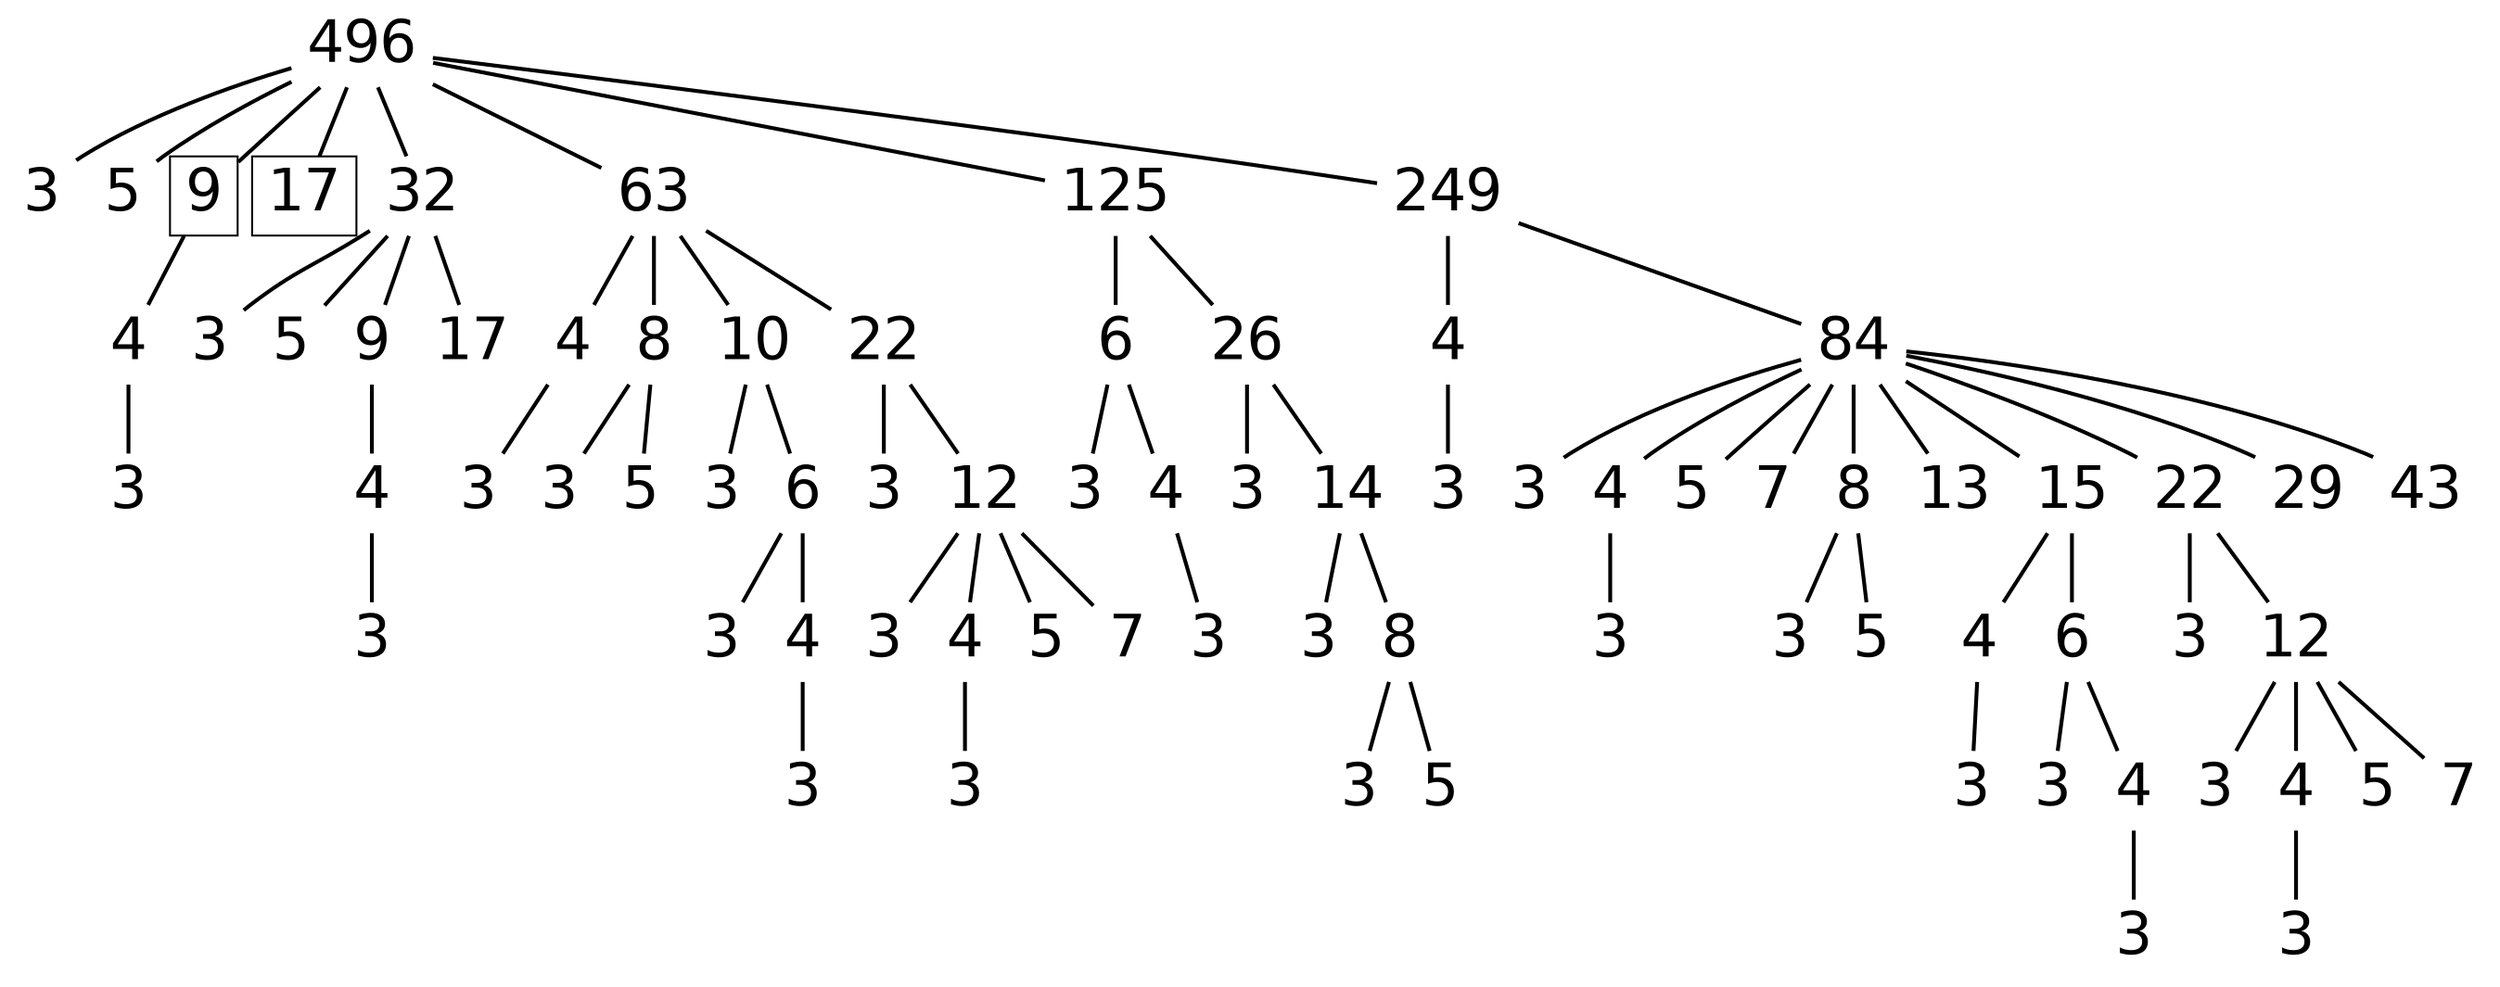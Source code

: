 digraph graph_name {
 graph[nodesep = 0.1];
 edge[dir=none, style=bold];
 node[ fontname = "Helvetica", shape = plaintext, width = 0.25, height = 0.25, fontsize=30];
s496;
s496_3;
s496_5;
s496_9;
s496_9_4;
s496_9_4_3;
s496_17;
s496_32;
s496_32_3;
s496_32_5;
s496_32_9;
s496_32_9_4;
s496_32_9_4_3;
s496_32_17;
s496_63;
s496_63_4;
s496_63_4_3;
s496_63_8;
s496_63_8_3;
s496_63_8_5;
s496_63_10;
s496_63_10_3;
s496_63_10_6;
s496_63_10_6_3;
s496_63_10_6_4;
s496_63_10_6_4_3;
s496_63_22;
s496_63_22_3;
s496_63_22_12;
s496_63_22_12_3;
s496_63_22_12_4;
s496_63_22_12_4_3;
s496_63_22_12_5;
s496_63_22_12_7;
s496_125;
s496_125_6;
s496_125_6_3;
s496_125_6_4;
s496_125_6_4_3;
s496_125_26;
s496_125_26_3;
s496_125_26_14;
s496_125_26_14_3;
s496_125_26_14_8;
s496_125_26_14_8_3;
s496_125_26_14_8_5;
s496_249;
s496_249_4;
s496_249_4_3;
s496_249_84;
s496_249_84_3;
s496_249_84_4;
s496_249_84_4_3;
s496_249_84_5;
s496_249_84_7;
s496_249_84_8;
s496_249_84_8_3;
s496_249_84_8_5;
s496_249_84_13;
s496_249_84_15;
s496_249_84_15_4;
s496_249_84_15_4_3;
s496_249_84_15_6;
s496_249_84_15_6_3;
s496_249_84_15_6_4;
s496_249_84_15_6_4_3;
s496_249_84_22;
s496_249_84_22_3;
s496_249_84_22_12;
s496_249_84_22_12_3;
s496_249_84_22_12_4;
s496_249_84_22_12_4_3;
s496_249_84_22_12_5;
s496_249_84_22_12_7;
s496_249_84_29;
s496_249_84_43;
s496[label="496" ];
s496->s496_3;
s496_3[label="3" ];
s496->s496_5;
s496_5[label="5" ];
s496->s496_9;
s496_9[label="9" ;shape=box];
s496_9->s496_9_4;
s496_9_4[label="4" ];
s496_9_4->s496_9_4_3;
s496_9_4_3[label="3" ];
s496->s496_17;
s496_17[label="17" ;shape=box];
s496->s496_32;
s496_32[label="32" ];
s496_32->s496_32_3;
s496_32_3[label="3" ];
s496_32->s496_32_5;
s496_32_5[label="5" ];
s496_32->s496_32_9;
s496_32_9[label="9" ];
s496_32_9->s496_32_9_4;
s496_32_9_4[label="4" ];
s496_32_9_4->s496_32_9_4_3;
s496_32_9_4_3[label="3" ];
s496_32->s496_32_17;
s496_32_17[label="17" ];
s496->s496_63;
s496_63[label="63" ];
s496_63->s496_63_4;
s496_63_4[label="4" ];
s496_63_4->s496_63_4_3;
s496_63_4_3[label="3" ];
s496_63->s496_63_8;
s496_63_8[label="8" ];
s496_63_8->s496_63_8_3;
s496_63_8_3[label="3" ];
s496_63_8->s496_63_8_5;
s496_63_8_5[label="5" ];
s496_63->s496_63_10;
s496_63_10[label="10" ];
s496_63_10->s496_63_10_3;
s496_63_10_3[label="3" ];
s496_63_10->s496_63_10_6;
s496_63_10_6[label="6" ];
s496_63_10_6->s496_63_10_6_3;
s496_63_10_6_3[label="3" ];
s496_63_10_6->s496_63_10_6_4;
s496_63_10_6_4[label="4" ];
s496_63_10_6_4->s496_63_10_6_4_3;
s496_63_10_6_4_3[label="3" ];
s496_63->s496_63_22;
s496_63_22[label="22" ];
s496_63_22->s496_63_22_3;
s496_63_22_3[label="3" ];
s496_63_22->s496_63_22_12;
s496_63_22_12[label="12" ];
s496_63_22_12->s496_63_22_12_3;
s496_63_22_12_3[label="3" ];
s496_63_22_12->s496_63_22_12_4;
s496_63_22_12_4[label="4" ];
s496_63_22_12_4->s496_63_22_12_4_3;
s496_63_22_12_4_3[label="3" ];
s496_63_22_12->s496_63_22_12_5;
s496_63_22_12_5[label="5" ];
s496_63_22_12->s496_63_22_12_7;
s496_63_22_12_7[label="7" ];
s496->s496_125;
s496_125[label="125" ];
s496_125->s496_125_6;
s496_125_6[label="6" ];
s496_125_6->s496_125_6_3;
s496_125_6_3[label="3" ];
s496_125_6->s496_125_6_4;
s496_125_6_4[label="4" ];
s496_125_6_4->s496_125_6_4_3;
s496_125_6_4_3[label="3" ];
s496_125->s496_125_26;
s496_125_26[label="26" ];
s496_125_26->s496_125_26_3;
s496_125_26_3[label="3" ];
s496_125_26->s496_125_26_14;
s496_125_26_14[label="14" ];
s496_125_26_14->s496_125_26_14_3;
s496_125_26_14_3[label="3" ];
s496_125_26_14->s496_125_26_14_8;
s496_125_26_14_8[label="8" ];
s496_125_26_14_8->s496_125_26_14_8_3;
s496_125_26_14_8_3[label="3" ];
s496_125_26_14_8->s496_125_26_14_8_5;
s496_125_26_14_8_5[label="5" ];
s496->s496_249;
s496_249[label="249" ];
s496_249->s496_249_4;
s496_249_4[label="4" ];
s496_249_4->s496_249_4_3;
s496_249_4_3[label="3" ];
s496_249->s496_249_84;
s496_249_84[label="84" ];
s496_249_84->s496_249_84_3;
s496_249_84_3[label="3" ];
s496_249_84->s496_249_84_4;
s496_249_84_4[label="4" ];
s496_249_84_4->s496_249_84_4_3;
s496_249_84_4_3[label="3" ];
s496_249_84->s496_249_84_5;
s496_249_84_5[label="5" ];
s496_249_84->s496_249_84_7;
s496_249_84_7[label="7" ];
s496_249_84->s496_249_84_8;
s496_249_84_8[label="8" ];
s496_249_84_8->s496_249_84_8_3;
s496_249_84_8_3[label="3" ];
s496_249_84_8->s496_249_84_8_5;
s496_249_84_8_5[label="5" ];
s496_249_84->s496_249_84_13;
s496_249_84_13[label="13" ];
s496_249_84->s496_249_84_15;
s496_249_84_15[label="15" ];
s496_249_84_15->s496_249_84_15_4;
s496_249_84_15_4[label="4" ];
s496_249_84_15_4->s496_249_84_15_4_3;
s496_249_84_15_4_3[label="3" ];
s496_249_84_15->s496_249_84_15_6;
s496_249_84_15_6[label="6" ];
s496_249_84_15_6->s496_249_84_15_6_3;
s496_249_84_15_6_3[label="3" ];
s496_249_84_15_6->s496_249_84_15_6_4;
s496_249_84_15_6_4[label="4" ];
s496_249_84_15_6_4->s496_249_84_15_6_4_3;
s496_249_84_15_6_4_3[label="3" ];
s496_249_84->s496_249_84_22;
s496_249_84_22[label="22" ];
s496_249_84_22->s496_249_84_22_3;
s496_249_84_22_3[label="3" ];
s496_249_84_22->s496_249_84_22_12;
s496_249_84_22_12[label="12" ];
s496_249_84_22_12->s496_249_84_22_12_3;
s496_249_84_22_12_3[label="3" ];
s496_249_84_22_12->s496_249_84_22_12_4;
s496_249_84_22_12_4[label="4" ];
s496_249_84_22_12_4->s496_249_84_22_12_4_3;
s496_249_84_22_12_4_3[label="3" ];
s496_249_84_22_12->s496_249_84_22_12_5;
s496_249_84_22_12_5[label="5" ];
s496_249_84_22_12->s496_249_84_22_12_7;
s496_249_84_22_12_7[label="7" ];
s496_249_84->s496_249_84_29;
s496_249_84_29[label="29" ];
s496_249_84->s496_249_84_43;
s496_249_84_43[label="43" ];
}
